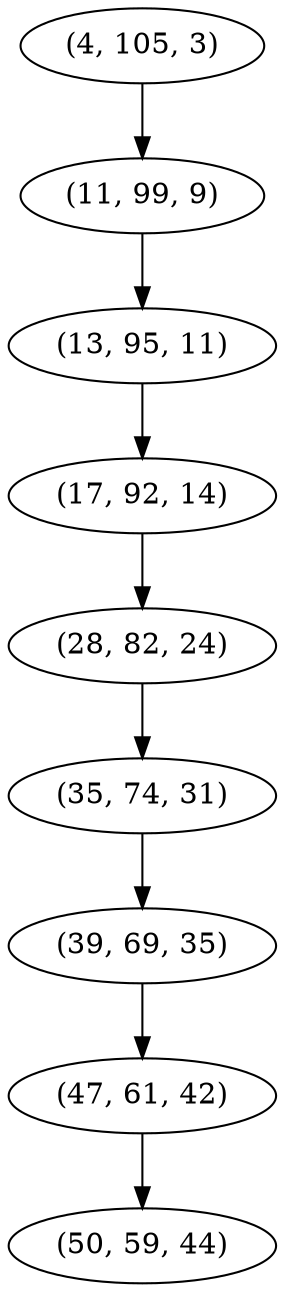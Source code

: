 digraph tree {
    "(4, 105, 3)";
    "(11, 99, 9)";
    "(13, 95, 11)";
    "(17, 92, 14)";
    "(28, 82, 24)";
    "(35, 74, 31)";
    "(39, 69, 35)";
    "(47, 61, 42)";
    "(50, 59, 44)";
    "(4, 105, 3)" -> "(11, 99, 9)";
    "(11, 99, 9)" -> "(13, 95, 11)";
    "(13, 95, 11)" -> "(17, 92, 14)";
    "(17, 92, 14)" -> "(28, 82, 24)";
    "(28, 82, 24)" -> "(35, 74, 31)";
    "(35, 74, 31)" -> "(39, 69, 35)";
    "(39, 69, 35)" -> "(47, 61, 42)";
    "(47, 61, 42)" -> "(50, 59, 44)";
}
